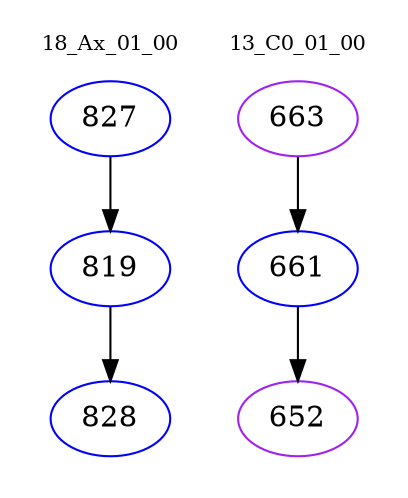 digraph{
subgraph cluster_0 {
color = white
label = "18_Ax_01_00";
fontsize=10;
T0_827 [label="827", color="blue"]
T0_827 -> T0_819 [color="black"]
T0_819 [label="819", color="blue"]
T0_819 -> T0_828 [color="black"]
T0_828 [label="828", color="blue"]
}
subgraph cluster_1 {
color = white
label = "13_C0_01_00";
fontsize=10;
T1_663 [label="663", color="purple"]
T1_663 -> T1_661 [color="black"]
T1_661 [label="661", color="blue"]
T1_661 -> T1_652 [color="black"]
T1_652 [label="652", color="purple"]
}
}
